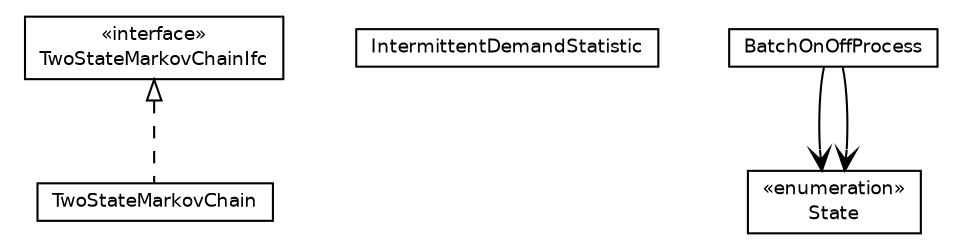 #!/usr/local/bin/dot
#
# Class diagram 
# Generated by UMLGraph version 5.4 (http://www.umlgraph.org/)
#

digraph G {
	edge [fontname="Helvetica",fontsize=10,labelfontname="Helvetica",labelfontsize=10];
	node [fontname="Helvetica",fontsize=10,shape=plaintext];
	nodesep=0.25;
	ranksep=0.5;
	// jsl.utilities.random.sp.TwoStateMarkovChainIfc
	c13176 [label=<<table title="jsl.utilities.random.sp.TwoStateMarkovChainIfc" border="0" cellborder="1" cellspacing="0" cellpadding="2" port="p" href="./TwoStateMarkovChainIfc.html">
		<tr><td><table border="0" cellspacing="0" cellpadding="1">
<tr><td align="center" balign="center"> &#171;interface&#187; </td></tr>
<tr><td align="center" balign="center"> TwoStateMarkovChainIfc </td></tr>
		</table></td></tr>
		</table>>, URL="./TwoStateMarkovChainIfc.html", fontname="Helvetica", fontcolor="black", fontsize=9.0];
	// jsl.utilities.random.sp.TwoStateMarkovChain
	c13177 [label=<<table title="jsl.utilities.random.sp.TwoStateMarkovChain" border="0" cellborder="1" cellspacing="0" cellpadding="2" port="p" href="./TwoStateMarkovChain.html">
		<tr><td><table border="0" cellspacing="0" cellpadding="1">
<tr><td align="center" balign="center"> TwoStateMarkovChain </td></tr>
		</table></td></tr>
		</table>>, URL="./TwoStateMarkovChain.html", fontname="Helvetica", fontcolor="black", fontsize=9.0];
	// jsl.utilities.random.sp.IntermittentDemandStatistic
	c13178 [label=<<table title="jsl.utilities.random.sp.IntermittentDemandStatistic" border="0" cellborder="1" cellspacing="0" cellpadding="2" port="p" href="./IntermittentDemandStatistic.html">
		<tr><td><table border="0" cellspacing="0" cellpadding="1">
<tr><td align="center" balign="center"> IntermittentDemandStatistic </td></tr>
		</table></td></tr>
		</table>>, URL="./IntermittentDemandStatistic.html", fontname="Helvetica", fontcolor="black", fontsize=9.0];
	// jsl.utilities.random.sp.BatchOnOffProcess
	c13179 [label=<<table title="jsl.utilities.random.sp.BatchOnOffProcess" border="0" cellborder="1" cellspacing="0" cellpadding="2" port="p" href="./BatchOnOffProcess.html">
		<tr><td><table border="0" cellspacing="0" cellpadding="1">
<tr><td align="center" balign="center"> BatchOnOffProcess </td></tr>
		</table></td></tr>
		</table>>, URL="./BatchOnOffProcess.html", fontname="Helvetica", fontcolor="black", fontsize=9.0];
	// jsl.utilities.random.sp.BatchOnOffProcess.State
	c13180 [label=<<table title="jsl.utilities.random.sp.BatchOnOffProcess.State" border="0" cellborder="1" cellspacing="0" cellpadding="2" port="p" href="./BatchOnOffProcess.State.html">
		<tr><td><table border="0" cellspacing="0" cellpadding="1">
<tr><td align="center" balign="center"> &#171;enumeration&#187; </td></tr>
<tr><td align="center" balign="center"> State </td></tr>
		</table></td></tr>
		</table>>, URL="./BatchOnOffProcess.State.html", fontname="Helvetica", fontcolor="black", fontsize=9.0];
	//jsl.utilities.random.sp.TwoStateMarkovChain implements jsl.utilities.random.sp.TwoStateMarkovChainIfc
	c13176:p -> c13177:p [dir=back,arrowtail=empty,style=dashed];
	// jsl.utilities.random.sp.BatchOnOffProcess NAVASSOC jsl.utilities.random.sp.BatchOnOffProcess.State
	c13179:p -> c13180:p [taillabel="", label="", headlabel="", fontname="Helvetica", fontcolor="black", fontsize=10.0, color="black", arrowhead=open];
	// jsl.utilities.random.sp.BatchOnOffProcess NAVASSOC jsl.utilities.random.sp.BatchOnOffProcess.State
	c13179:p -> c13180:p [taillabel="", label="", headlabel="", fontname="Helvetica", fontcolor="black", fontsize=10.0, color="black", arrowhead=open];
}

